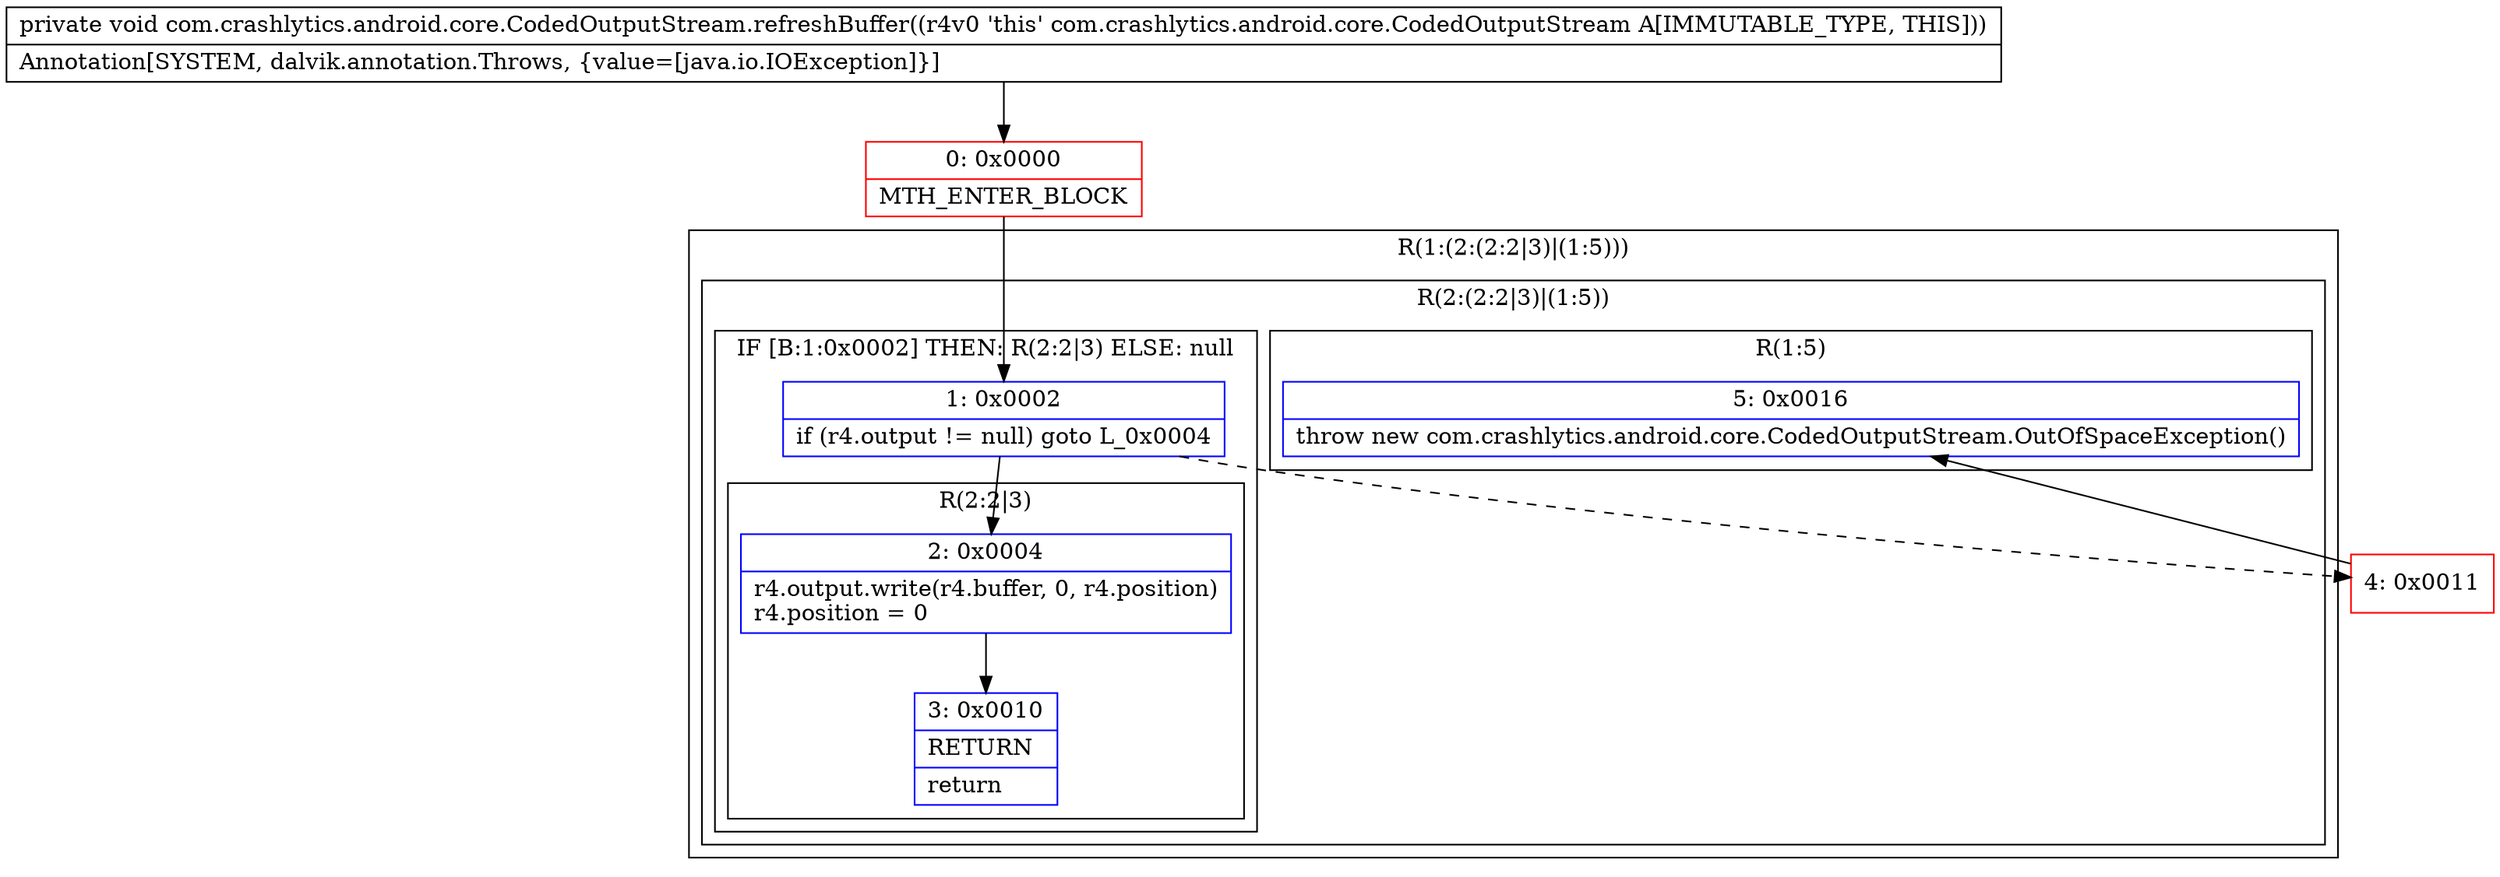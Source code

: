 digraph "CFG forcom.crashlytics.android.core.CodedOutputStream.refreshBuffer()V" {
subgraph cluster_Region_846605210 {
label = "R(1:(2:(2:2|3)|(1:5)))";
node [shape=record,color=blue];
subgraph cluster_Region_1092016875 {
label = "R(2:(2:2|3)|(1:5))";
node [shape=record,color=blue];
subgraph cluster_IfRegion_418461455 {
label = "IF [B:1:0x0002] THEN: R(2:2|3) ELSE: null";
node [shape=record,color=blue];
Node_1 [shape=record,label="{1\:\ 0x0002|if (r4.output != null) goto L_0x0004\l}"];
subgraph cluster_Region_1381988452 {
label = "R(2:2|3)";
node [shape=record,color=blue];
Node_2 [shape=record,label="{2\:\ 0x0004|r4.output.write(r4.buffer, 0, r4.position)\lr4.position = 0\l}"];
Node_3 [shape=record,label="{3\:\ 0x0010|RETURN\l|return\l}"];
}
}
subgraph cluster_Region_1375118158 {
label = "R(1:5)";
node [shape=record,color=blue];
Node_5 [shape=record,label="{5\:\ 0x0016|throw new com.crashlytics.android.core.CodedOutputStream.OutOfSpaceException()\l}"];
}
}
}
Node_0 [shape=record,color=red,label="{0\:\ 0x0000|MTH_ENTER_BLOCK\l}"];
Node_4 [shape=record,color=red,label="{4\:\ 0x0011}"];
MethodNode[shape=record,label="{private void com.crashlytics.android.core.CodedOutputStream.refreshBuffer((r4v0 'this' com.crashlytics.android.core.CodedOutputStream A[IMMUTABLE_TYPE, THIS]))  | Annotation[SYSTEM, dalvik.annotation.Throws, \{value=[java.io.IOException]\}]\l}"];
MethodNode -> Node_0;
Node_1 -> Node_2;
Node_1 -> Node_4[style=dashed];
Node_2 -> Node_3;
Node_0 -> Node_1;
Node_4 -> Node_5;
}


